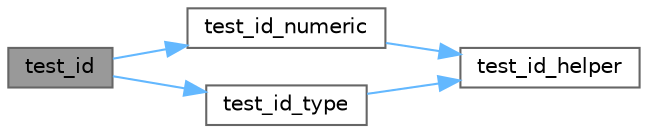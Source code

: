 digraph "test_id"
{
 // LATEX_PDF_SIZE
  bgcolor="transparent";
  edge [fontname=Helvetica,fontsize=10,labelfontname=Helvetica,labelfontsize=10];
  node [fontname=Helvetica,fontsize=10,shape=box,height=0.2,width=0.4];
  rankdir="LR";
  Node1 [id="Node000001",label="test_id",height=0.2,width=0.4,color="gray40", fillcolor="grey60", style="filled", fontcolor="black",tooltip=" "];
  Node1 -> Node2 [id="edge1_Node000001_Node000002",color="steelblue1",style="solid",tooltip=" "];
  Node2 [id="Node000002",label="test_id_numeric",height=0.2,width=0.4,color="grey40", fillcolor="white", style="filled",URL="$cxx11__meta_8cpp.html#ad5c2523f2733fba51b929809728e0b31",tooltip=" "];
  Node2 -> Node3 [id="edge2_Node000002_Node000003",color="steelblue1",style="solid",tooltip=" "];
  Node3 [id="Node000003",label="test_id_helper",height=0.2,width=0.4,color="grey40", fillcolor="white", style="filled",URL="$cxx11__meta_8cpp.html#a594d2c81d7a34f6d5a56c0749dd9472e",tooltip=" "];
  Node1 -> Node4 [id="edge3_Node000001_Node000004",color="steelblue1",style="solid",tooltip=" "];
  Node4 [id="Node000004",label="test_id_type",height=0.2,width=0.4,color="grey40", fillcolor="white", style="filled",URL="$cxx11__meta_8cpp.html#acdabecf534fe3170f5726ff5d1bb6993",tooltip=" "];
  Node4 -> Node3 [id="edge4_Node000004_Node000003",color="steelblue1",style="solid",tooltip=" "];
}
